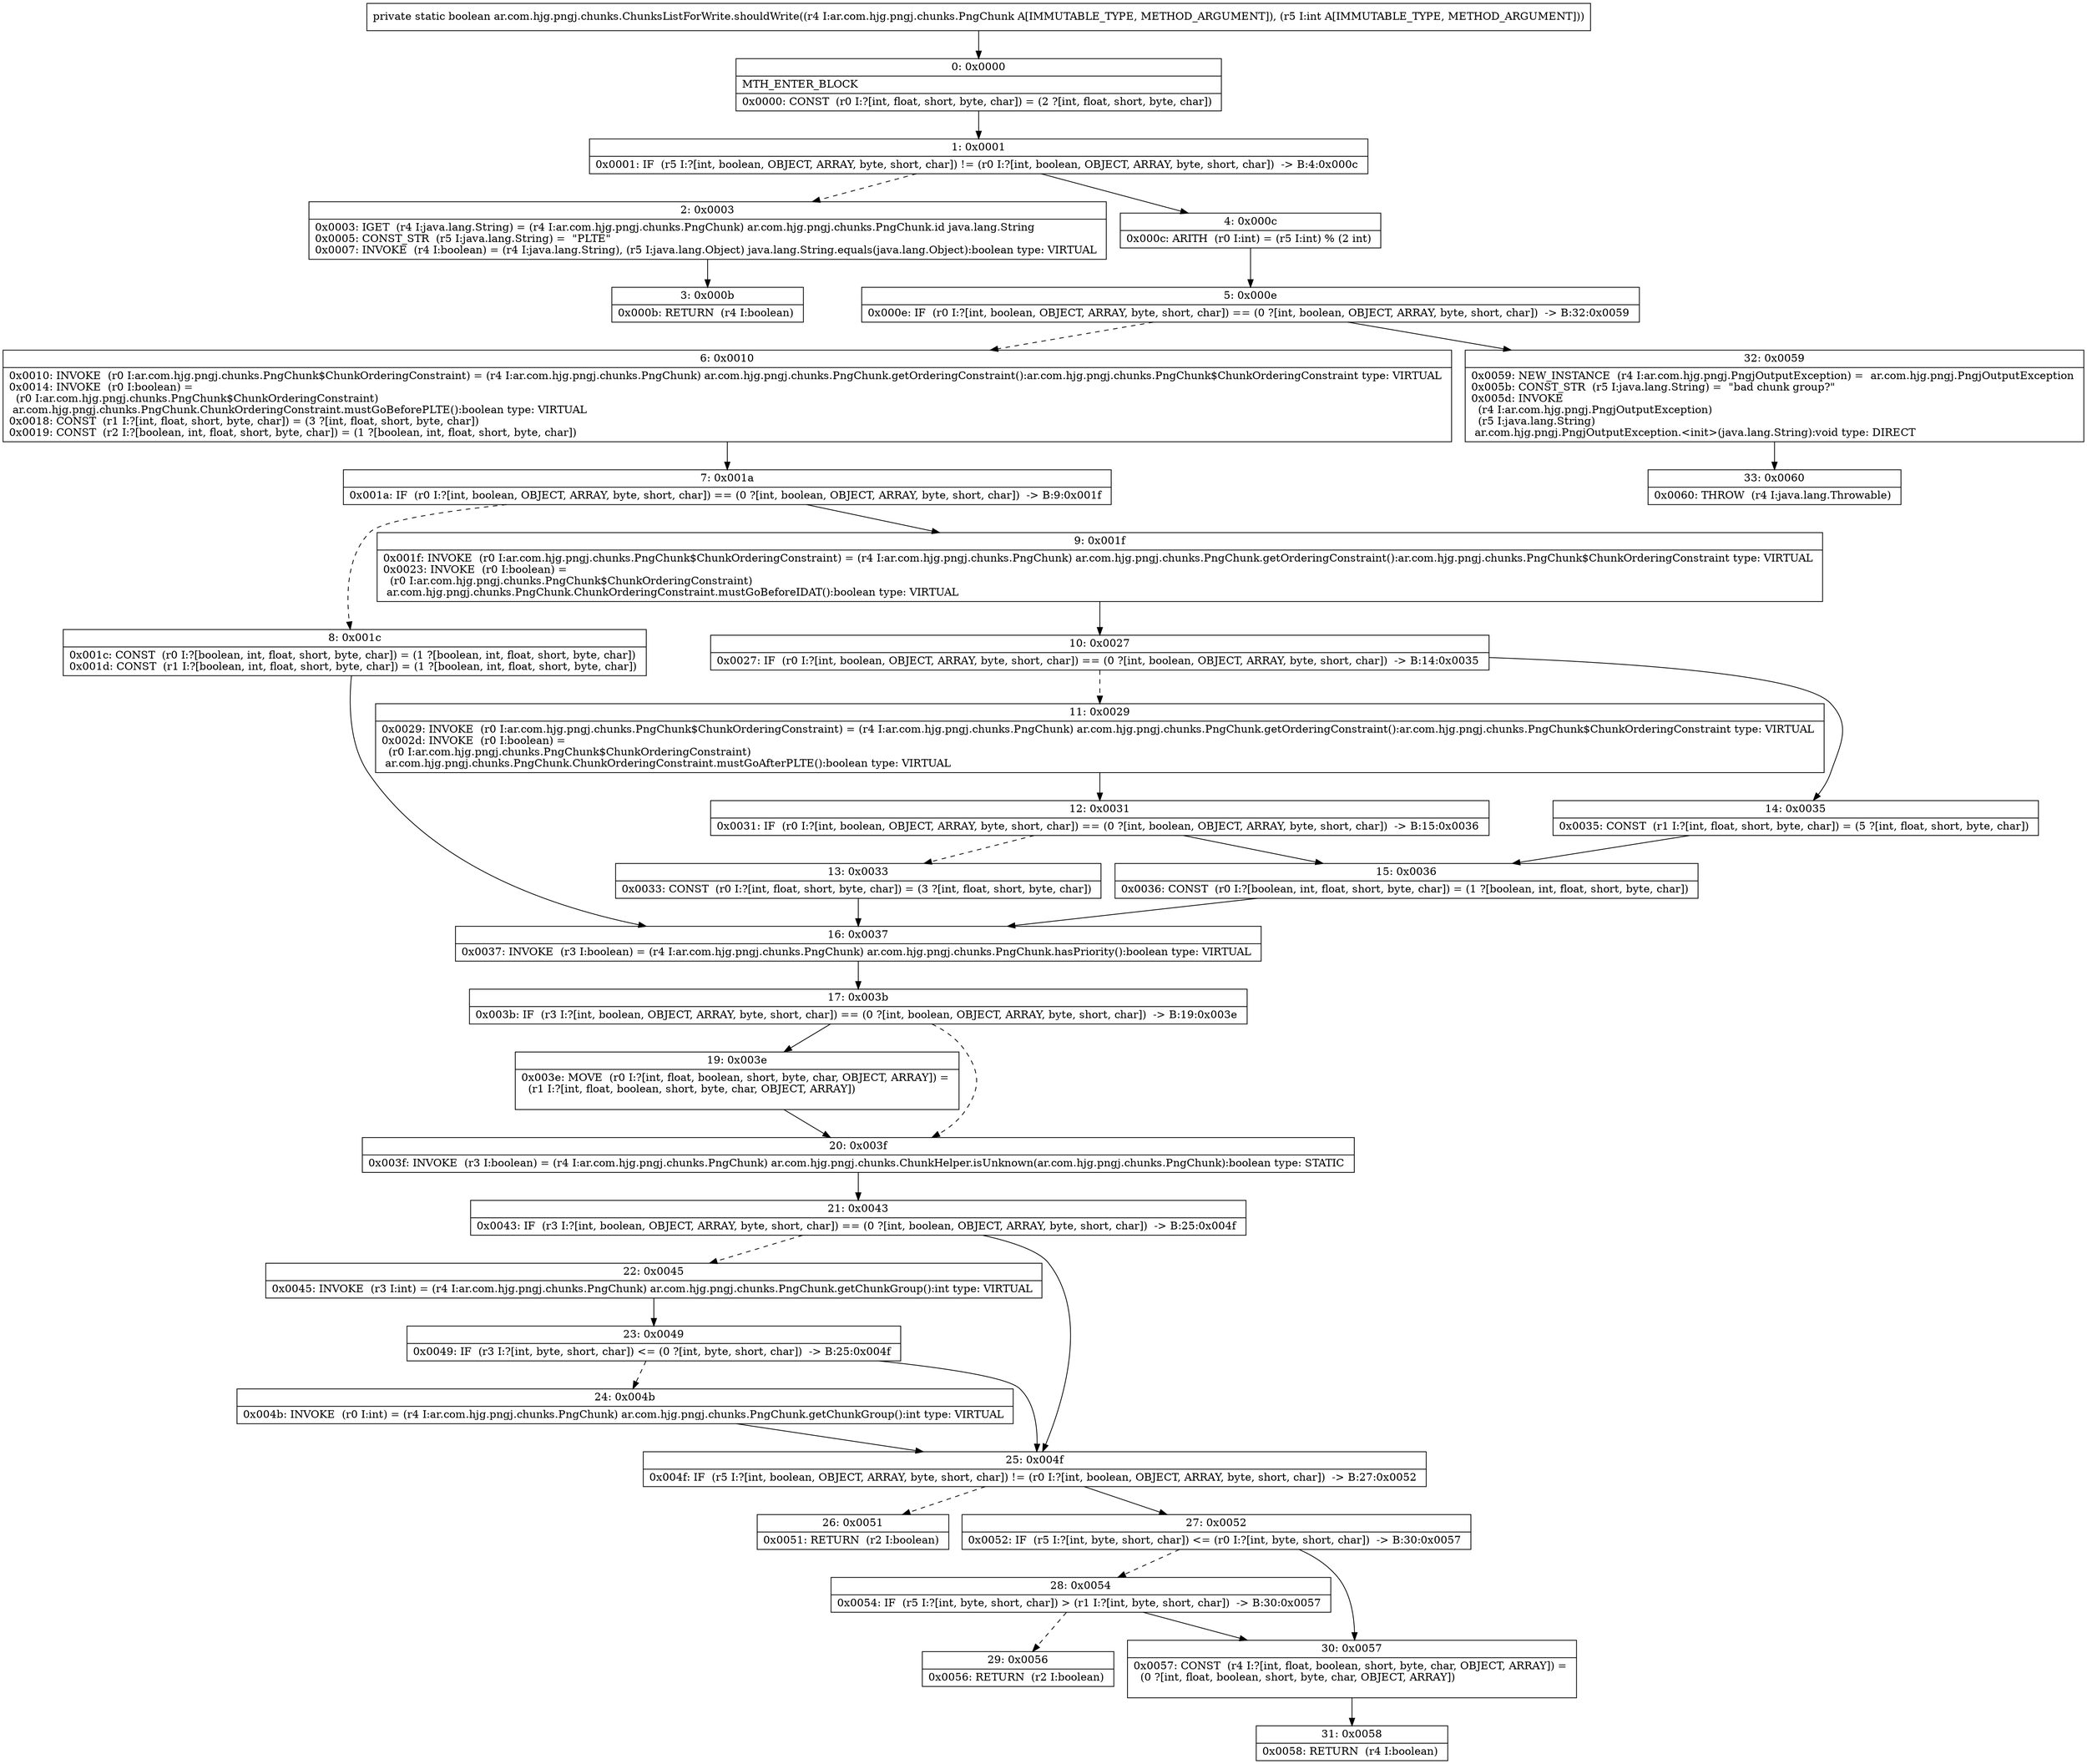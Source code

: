 digraph "CFG forar.com.hjg.pngj.chunks.ChunksListForWrite.shouldWrite(Lar\/com\/hjg\/pngj\/chunks\/PngChunk;I)Z" {
Node_0 [shape=record,label="{0\:\ 0x0000|MTH_ENTER_BLOCK\l|0x0000: CONST  (r0 I:?[int, float, short, byte, char]) = (2 ?[int, float, short, byte, char]) \l}"];
Node_1 [shape=record,label="{1\:\ 0x0001|0x0001: IF  (r5 I:?[int, boolean, OBJECT, ARRAY, byte, short, char]) != (r0 I:?[int, boolean, OBJECT, ARRAY, byte, short, char])  \-\> B:4:0x000c \l}"];
Node_2 [shape=record,label="{2\:\ 0x0003|0x0003: IGET  (r4 I:java.lang.String) = (r4 I:ar.com.hjg.pngj.chunks.PngChunk) ar.com.hjg.pngj.chunks.PngChunk.id java.lang.String \l0x0005: CONST_STR  (r5 I:java.lang.String) =  \"PLTE\" \l0x0007: INVOKE  (r4 I:boolean) = (r4 I:java.lang.String), (r5 I:java.lang.Object) java.lang.String.equals(java.lang.Object):boolean type: VIRTUAL \l}"];
Node_3 [shape=record,label="{3\:\ 0x000b|0x000b: RETURN  (r4 I:boolean) \l}"];
Node_4 [shape=record,label="{4\:\ 0x000c|0x000c: ARITH  (r0 I:int) = (r5 I:int) % (2 int) \l}"];
Node_5 [shape=record,label="{5\:\ 0x000e|0x000e: IF  (r0 I:?[int, boolean, OBJECT, ARRAY, byte, short, char]) == (0 ?[int, boolean, OBJECT, ARRAY, byte, short, char])  \-\> B:32:0x0059 \l}"];
Node_6 [shape=record,label="{6\:\ 0x0010|0x0010: INVOKE  (r0 I:ar.com.hjg.pngj.chunks.PngChunk$ChunkOrderingConstraint) = (r4 I:ar.com.hjg.pngj.chunks.PngChunk) ar.com.hjg.pngj.chunks.PngChunk.getOrderingConstraint():ar.com.hjg.pngj.chunks.PngChunk$ChunkOrderingConstraint type: VIRTUAL \l0x0014: INVOKE  (r0 I:boolean) = \l  (r0 I:ar.com.hjg.pngj.chunks.PngChunk$ChunkOrderingConstraint)\l ar.com.hjg.pngj.chunks.PngChunk.ChunkOrderingConstraint.mustGoBeforePLTE():boolean type: VIRTUAL \l0x0018: CONST  (r1 I:?[int, float, short, byte, char]) = (3 ?[int, float, short, byte, char]) \l0x0019: CONST  (r2 I:?[boolean, int, float, short, byte, char]) = (1 ?[boolean, int, float, short, byte, char]) \l}"];
Node_7 [shape=record,label="{7\:\ 0x001a|0x001a: IF  (r0 I:?[int, boolean, OBJECT, ARRAY, byte, short, char]) == (0 ?[int, boolean, OBJECT, ARRAY, byte, short, char])  \-\> B:9:0x001f \l}"];
Node_8 [shape=record,label="{8\:\ 0x001c|0x001c: CONST  (r0 I:?[boolean, int, float, short, byte, char]) = (1 ?[boolean, int, float, short, byte, char]) \l0x001d: CONST  (r1 I:?[boolean, int, float, short, byte, char]) = (1 ?[boolean, int, float, short, byte, char]) \l}"];
Node_9 [shape=record,label="{9\:\ 0x001f|0x001f: INVOKE  (r0 I:ar.com.hjg.pngj.chunks.PngChunk$ChunkOrderingConstraint) = (r4 I:ar.com.hjg.pngj.chunks.PngChunk) ar.com.hjg.pngj.chunks.PngChunk.getOrderingConstraint():ar.com.hjg.pngj.chunks.PngChunk$ChunkOrderingConstraint type: VIRTUAL \l0x0023: INVOKE  (r0 I:boolean) = \l  (r0 I:ar.com.hjg.pngj.chunks.PngChunk$ChunkOrderingConstraint)\l ar.com.hjg.pngj.chunks.PngChunk.ChunkOrderingConstraint.mustGoBeforeIDAT():boolean type: VIRTUAL \l}"];
Node_10 [shape=record,label="{10\:\ 0x0027|0x0027: IF  (r0 I:?[int, boolean, OBJECT, ARRAY, byte, short, char]) == (0 ?[int, boolean, OBJECT, ARRAY, byte, short, char])  \-\> B:14:0x0035 \l}"];
Node_11 [shape=record,label="{11\:\ 0x0029|0x0029: INVOKE  (r0 I:ar.com.hjg.pngj.chunks.PngChunk$ChunkOrderingConstraint) = (r4 I:ar.com.hjg.pngj.chunks.PngChunk) ar.com.hjg.pngj.chunks.PngChunk.getOrderingConstraint():ar.com.hjg.pngj.chunks.PngChunk$ChunkOrderingConstraint type: VIRTUAL \l0x002d: INVOKE  (r0 I:boolean) = \l  (r0 I:ar.com.hjg.pngj.chunks.PngChunk$ChunkOrderingConstraint)\l ar.com.hjg.pngj.chunks.PngChunk.ChunkOrderingConstraint.mustGoAfterPLTE():boolean type: VIRTUAL \l}"];
Node_12 [shape=record,label="{12\:\ 0x0031|0x0031: IF  (r0 I:?[int, boolean, OBJECT, ARRAY, byte, short, char]) == (0 ?[int, boolean, OBJECT, ARRAY, byte, short, char])  \-\> B:15:0x0036 \l}"];
Node_13 [shape=record,label="{13\:\ 0x0033|0x0033: CONST  (r0 I:?[int, float, short, byte, char]) = (3 ?[int, float, short, byte, char]) \l}"];
Node_14 [shape=record,label="{14\:\ 0x0035|0x0035: CONST  (r1 I:?[int, float, short, byte, char]) = (5 ?[int, float, short, byte, char]) \l}"];
Node_15 [shape=record,label="{15\:\ 0x0036|0x0036: CONST  (r0 I:?[boolean, int, float, short, byte, char]) = (1 ?[boolean, int, float, short, byte, char]) \l}"];
Node_16 [shape=record,label="{16\:\ 0x0037|0x0037: INVOKE  (r3 I:boolean) = (r4 I:ar.com.hjg.pngj.chunks.PngChunk) ar.com.hjg.pngj.chunks.PngChunk.hasPriority():boolean type: VIRTUAL \l}"];
Node_17 [shape=record,label="{17\:\ 0x003b|0x003b: IF  (r3 I:?[int, boolean, OBJECT, ARRAY, byte, short, char]) == (0 ?[int, boolean, OBJECT, ARRAY, byte, short, char])  \-\> B:19:0x003e \l}"];
Node_19 [shape=record,label="{19\:\ 0x003e|0x003e: MOVE  (r0 I:?[int, float, boolean, short, byte, char, OBJECT, ARRAY]) = \l  (r1 I:?[int, float, boolean, short, byte, char, OBJECT, ARRAY])\l \l}"];
Node_20 [shape=record,label="{20\:\ 0x003f|0x003f: INVOKE  (r3 I:boolean) = (r4 I:ar.com.hjg.pngj.chunks.PngChunk) ar.com.hjg.pngj.chunks.ChunkHelper.isUnknown(ar.com.hjg.pngj.chunks.PngChunk):boolean type: STATIC \l}"];
Node_21 [shape=record,label="{21\:\ 0x0043|0x0043: IF  (r3 I:?[int, boolean, OBJECT, ARRAY, byte, short, char]) == (0 ?[int, boolean, OBJECT, ARRAY, byte, short, char])  \-\> B:25:0x004f \l}"];
Node_22 [shape=record,label="{22\:\ 0x0045|0x0045: INVOKE  (r3 I:int) = (r4 I:ar.com.hjg.pngj.chunks.PngChunk) ar.com.hjg.pngj.chunks.PngChunk.getChunkGroup():int type: VIRTUAL \l}"];
Node_23 [shape=record,label="{23\:\ 0x0049|0x0049: IF  (r3 I:?[int, byte, short, char]) \<= (0 ?[int, byte, short, char])  \-\> B:25:0x004f \l}"];
Node_24 [shape=record,label="{24\:\ 0x004b|0x004b: INVOKE  (r0 I:int) = (r4 I:ar.com.hjg.pngj.chunks.PngChunk) ar.com.hjg.pngj.chunks.PngChunk.getChunkGroup():int type: VIRTUAL \l}"];
Node_25 [shape=record,label="{25\:\ 0x004f|0x004f: IF  (r5 I:?[int, boolean, OBJECT, ARRAY, byte, short, char]) != (r0 I:?[int, boolean, OBJECT, ARRAY, byte, short, char])  \-\> B:27:0x0052 \l}"];
Node_26 [shape=record,label="{26\:\ 0x0051|0x0051: RETURN  (r2 I:boolean) \l}"];
Node_27 [shape=record,label="{27\:\ 0x0052|0x0052: IF  (r5 I:?[int, byte, short, char]) \<= (r0 I:?[int, byte, short, char])  \-\> B:30:0x0057 \l}"];
Node_28 [shape=record,label="{28\:\ 0x0054|0x0054: IF  (r5 I:?[int, byte, short, char]) \> (r1 I:?[int, byte, short, char])  \-\> B:30:0x0057 \l}"];
Node_29 [shape=record,label="{29\:\ 0x0056|0x0056: RETURN  (r2 I:boolean) \l}"];
Node_30 [shape=record,label="{30\:\ 0x0057|0x0057: CONST  (r4 I:?[int, float, boolean, short, byte, char, OBJECT, ARRAY]) = \l  (0 ?[int, float, boolean, short, byte, char, OBJECT, ARRAY])\l \l}"];
Node_31 [shape=record,label="{31\:\ 0x0058|0x0058: RETURN  (r4 I:boolean) \l}"];
Node_32 [shape=record,label="{32\:\ 0x0059|0x0059: NEW_INSTANCE  (r4 I:ar.com.hjg.pngj.PngjOutputException) =  ar.com.hjg.pngj.PngjOutputException \l0x005b: CONST_STR  (r5 I:java.lang.String) =  \"bad chunk group?\" \l0x005d: INVOKE  \l  (r4 I:ar.com.hjg.pngj.PngjOutputException)\l  (r5 I:java.lang.String)\l ar.com.hjg.pngj.PngjOutputException.\<init\>(java.lang.String):void type: DIRECT \l}"];
Node_33 [shape=record,label="{33\:\ 0x0060|0x0060: THROW  (r4 I:java.lang.Throwable) \l}"];
MethodNode[shape=record,label="{private static boolean ar.com.hjg.pngj.chunks.ChunksListForWrite.shouldWrite((r4 I:ar.com.hjg.pngj.chunks.PngChunk A[IMMUTABLE_TYPE, METHOD_ARGUMENT]), (r5 I:int A[IMMUTABLE_TYPE, METHOD_ARGUMENT])) }"];
MethodNode -> Node_0;
Node_0 -> Node_1;
Node_1 -> Node_2[style=dashed];
Node_1 -> Node_4;
Node_2 -> Node_3;
Node_4 -> Node_5;
Node_5 -> Node_6[style=dashed];
Node_5 -> Node_32;
Node_6 -> Node_7;
Node_7 -> Node_8[style=dashed];
Node_7 -> Node_9;
Node_8 -> Node_16;
Node_9 -> Node_10;
Node_10 -> Node_11[style=dashed];
Node_10 -> Node_14;
Node_11 -> Node_12;
Node_12 -> Node_13[style=dashed];
Node_12 -> Node_15;
Node_13 -> Node_16;
Node_14 -> Node_15;
Node_15 -> Node_16;
Node_16 -> Node_17;
Node_17 -> Node_19;
Node_17 -> Node_20[style=dashed];
Node_19 -> Node_20;
Node_20 -> Node_21;
Node_21 -> Node_22[style=dashed];
Node_21 -> Node_25;
Node_22 -> Node_23;
Node_23 -> Node_24[style=dashed];
Node_23 -> Node_25;
Node_24 -> Node_25;
Node_25 -> Node_26[style=dashed];
Node_25 -> Node_27;
Node_27 -> Node_28[style=dashed];
Node_27 -> Node_30;
Node_28 -> Node_29[style=dashed];
Node_28 -> Node_30;
Node_30 -> Node_31;
Node_32 -> Node_33;
}

